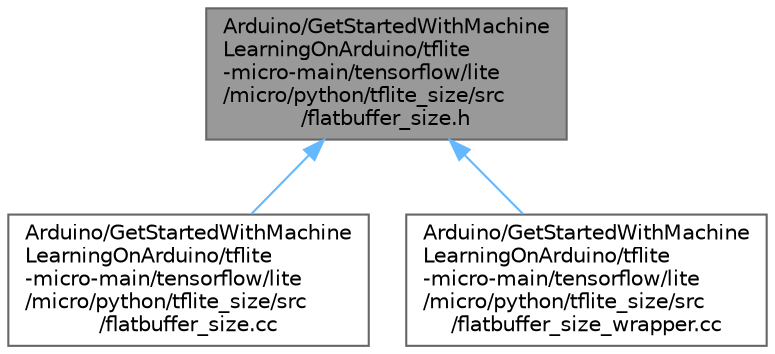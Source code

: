 digraph "Arduino/GetStartedWithMachineLearningOnArduino/tflite-micro-main/tensorflow/lite/micro/python/tflite_size/src/flatbuffer_size.h"
{
 // LATEX_PDF_SIZE
  bgcolor="transparent";
  edge [fontname=Helvetica,fontsize=10,labelfontname=Helvetica,labelfontsize=10];
  node [fontname=Helvetica,fontsize=10,shape=box,height=0.2,width=0.4];
  Node1 [id="Node000001",label="Arduino/GetStartedWithMachine\lLearningOnArduino/tflite\l-micro-main/tensorflow/lite\l/micro/python/tflite_size/src\l/flatbuffer_size.h",height=0.2,width=0.4,color="gray40", fillcolor="grey60", style="filled", fontcolor="black",tooltip=" "];
  Node1 -> Node2 [id="edge3_Node000001_Node000002",dir="back",color="steelblue1",style="solid",tooltip=" "];
  Node2 [id="Node000002",label="Arduino/GetStartedWithMachine\lLearningOnArduino/tflite\l-micro-main/tensorflow/lite\l/micro/python/tflite_size/src\l/flatbuffer_size.cc",height=0.2,width=0.4,color="grey40", fillcolor="white", style="filled",URL="$flatbuffer__size_8cc.html",tooltip=" "];
  Node1 -> Node3 [id="edge4_Node000001_Node000003",dir="back",color="steelblue1",style="solid",tooltip=" "];
  Node3 [id="Node000003",label="Arduino/GetStartedWithMachine\lLearningOnArduino/tflite\l-micro-main/tensorflow/lite\l/micro/python/tflite_size/src\l/flatbuffer_size_wrapper.cc",height=0.2,width=0.4,color="grey40", fillcolor="white", style="filled",URL="$flatbuffer__size__wrapper_8cc.html",tooltip=" "];
}
